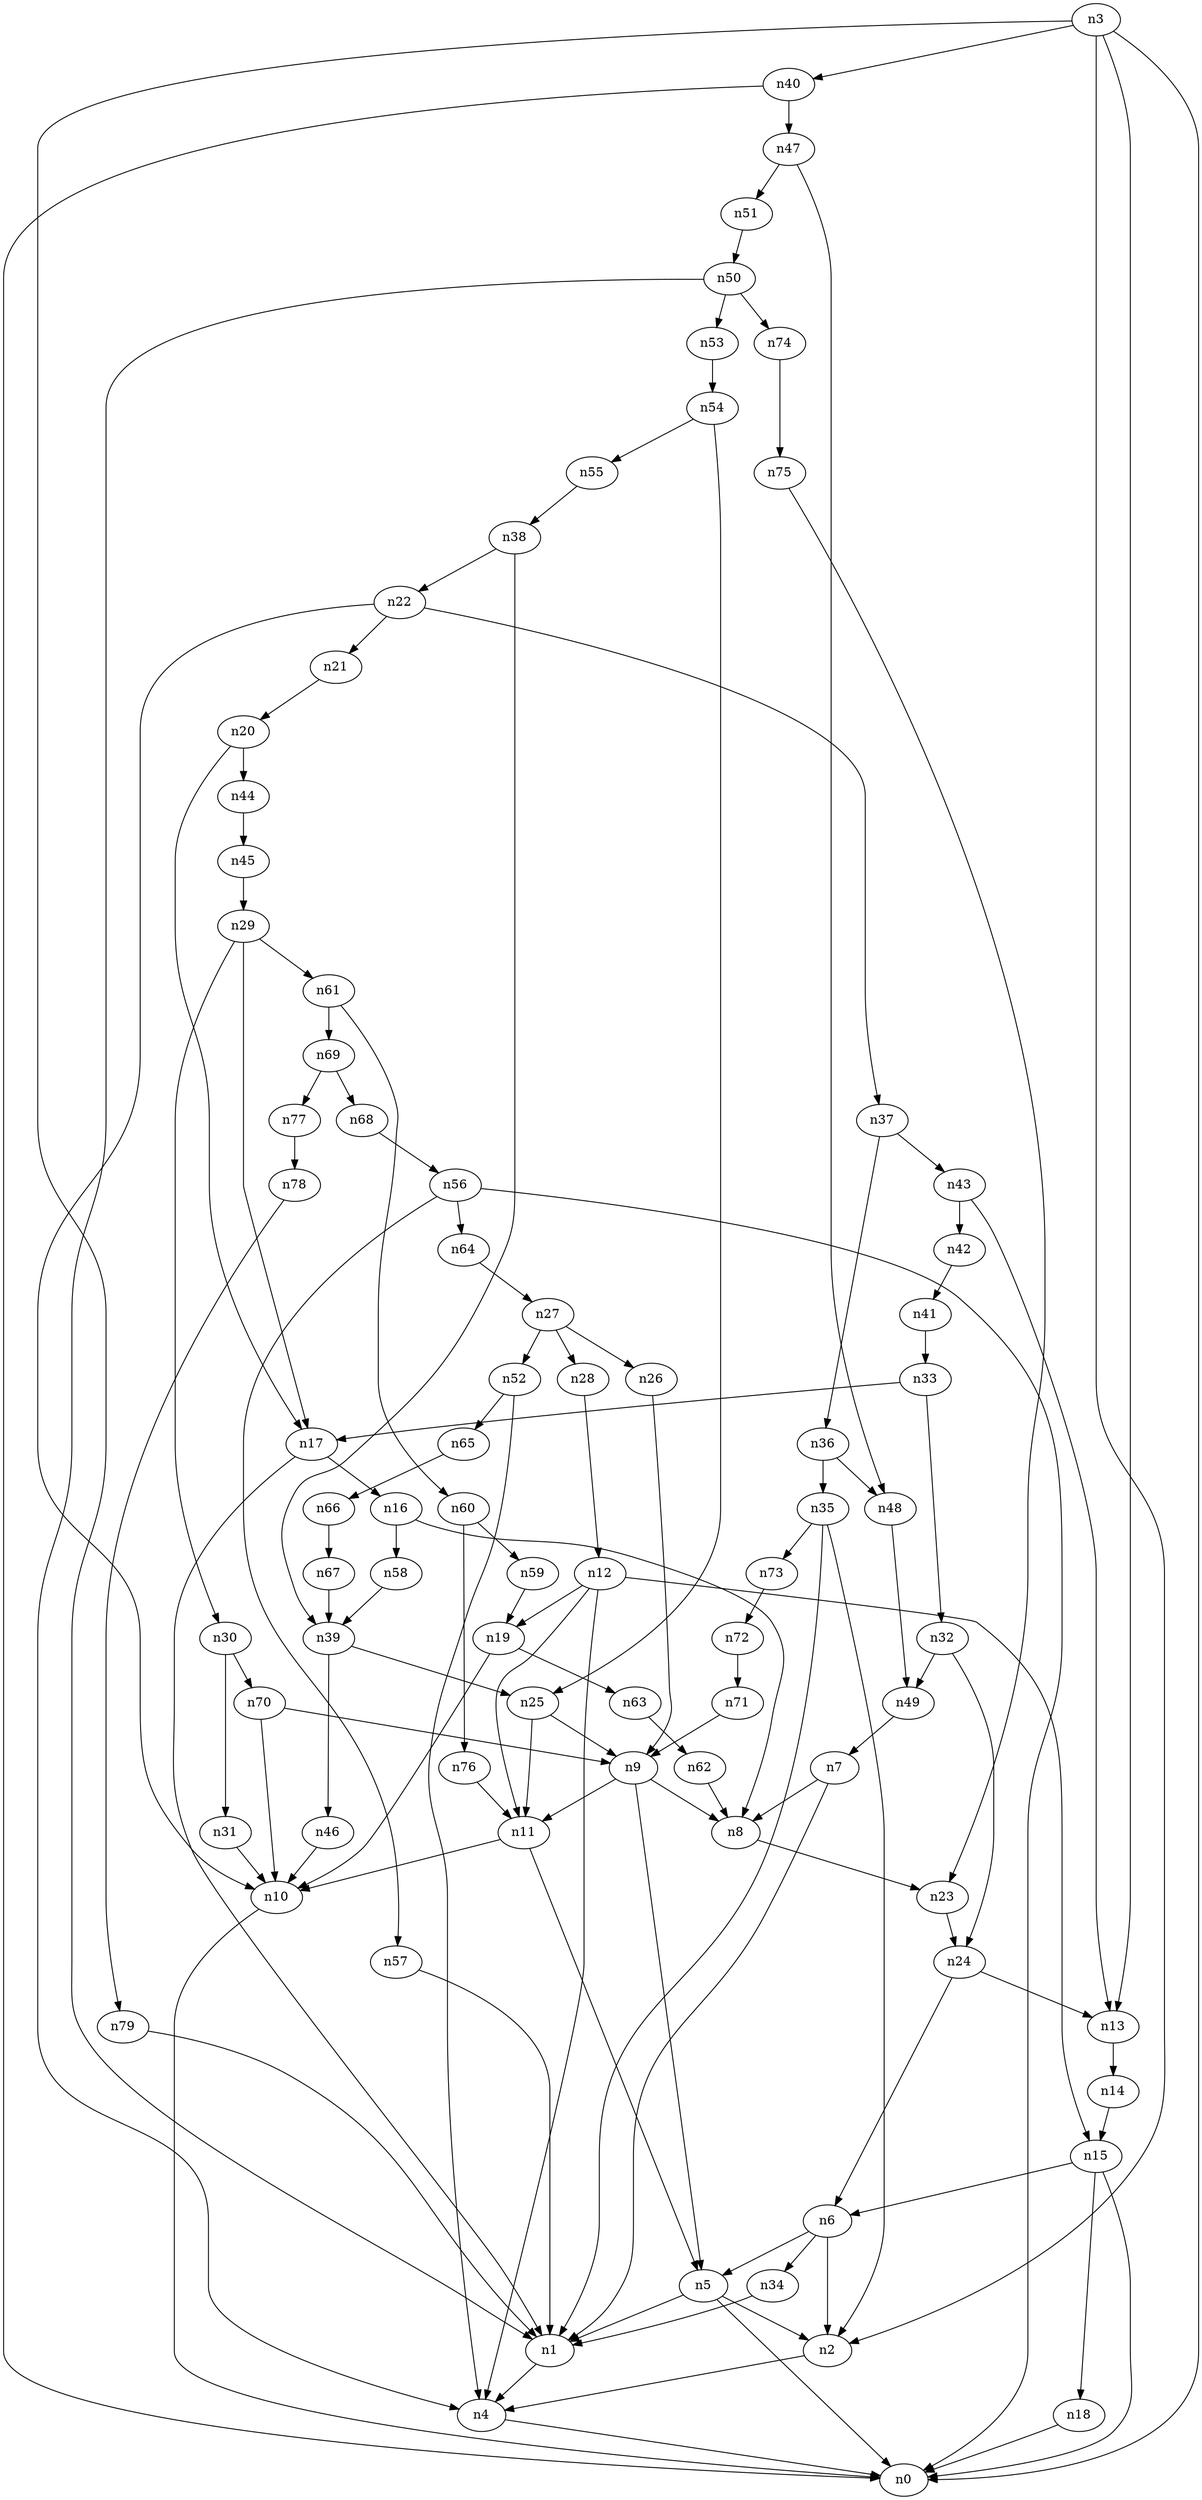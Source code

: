digraph G {
	n1 -> n4	 [_graphml_id=e4];
	n2 -> n4	 [_graphml_id=e7];
	n3 -> n0	 [_graphml_id=e0];
	n3 -> n1	 [_graphml_id=e3];
	n3 -> n2	 [_graphml_id=e6];
	n3 -> n13	 [_graphml_id=e21];
	n3 -> n40	 [_graphml_id=e63];
	n4 -> n0	 [_graphml_id=e1];
	n5 -> n0	 [_graphml_id=e2];
	n5 -> n1	 [_graphml_id=e5];
	n5 -> n2	 [_graphml_id=e8];
	n6 -> n2	 [_graphml_id=e10];
	n6 -> n5	 [_graphml_id=e9];
	n6 -> n34	 [_graphml_id=e55];
	n7 -> n1	 [_graphml_id=e11];
	n7 -> n8	 [_graphml_id=e12];
	n8 -> n23	 [_graphml_id=e37];
	n9 -> n5	 [_graphml_id=e14];
	n9 -> n8	 [_graphml_id=e13];
	n9 -> n11	 [_graphml_id=e17];
	n10 -> n0	 [_graphml_id=e15];
	n11 -> n5	 [_graphml_id=e20];
	n11 -> n10	 [_graphml_id=e16];
	n12 -> n4	 [_graphml_id=e19];
	n12 -> n11	 [_graphml_id=e18];
	n12 -> n15	 [_graphml_id=e24];
	n12 -> n19	 [_graphml_id=e31];
	n13 -> n14	 [_graphml_id=e22];
	n14 -> n15	 [_graphml_id=e23];
	n15 -> n0	 [_graphml_id=e42];
	n15 -> n6	 [_graphml_id=e32];
	n15 -> n18	 [_graphml_id=e28];
	n16 -> n8	 [_graphml_id=e25];
	n16 -> n58	 [_graphml_id=e94];
	n17 -> n1	 [_graphml_id=e27];
	n17 -> n16	 [_graphml_id=e26];
	n18 -> n0	 [_graphml_id=e29];
	n19 -> n10	 [_graphml_id=e30];
	n19 -> n63	 [_graphml_id=e102];
	n20 -> n17	 [_graphml_id=e33];
	n20 -> n44	 [_graphml_id=e70];
	n21 -> n20	 [_graphml_id=e34];
	n22 -> n10	 [_graphml_id=e36];
	n22 -> n21	 [_graphml_id=e35];
	n22 -> n37	 [_graphml_id=e59];
	n23 -> n24	 [_graphml_id=e38];
	n24 -> n6	 [_graphml_id=e39];
	n24 -> n13	 [_graphml_id=e65];
	n25 -> n9	 [_graphml_id=e40];
	n25 -> n11	 [_graphml_id=e41];
	n26 -> n9	 [_graphml_id=e43];
	n27 -> n26	 [_graphml_id=e44];
	n27 -> n28	 [_graphml_id=e45];
	n27 -> n52	 [_graphml_id=e83];
	n28 -> n12	 [_graphml_id=e46];
	n29 -> n17	 [_graphml_id=e47];
	n29 -> n30	 [_graphml_id=e48];
	n29 -> n61	 [_graphml_id=e99];
	n30 -> n31	 [_graphml_id=e49];
	n30 -> n70	 [_graphml_id=e115];
	n31 -> n10	 [_graphml_id=e50];
	n32 -> n24	 [_graphml_id=e51];
	n32 -> n49	 [_graphml_id=e79];
	n33 -> n17	 [_graphml_id=e53];
	n33 -> n32	 [_graphml_id=e52];
	n34 -> n1	 [_graphml_id=e54];
	n35 -> n1	 [_graphml_id=e56];
	n35 -> n2	 [_graphml_id=e125];
	n35 -> n73	 [_graphml_id=e119];
	n36 -> n35	 [_graphml_id=e57];
	n36 -> n48	 [_graphml_id=e85];
	n37 -> n36	 [_graphml_id=e58];
	n37 -> n43	 [_graphml_id=e75];
	n38 -> n22	 [_graphml_id=e60];
	n38 -> n39	 [_graphml_id=e61];
	n39 -> n25	 [_graphml_id=e62];
	n39 -> n46	 [_graphml_id=e73];
	n40 -> n0	 [_graphml_id=e64];
	n40 -> n47	 [_graphml_id=e76];
	n41 -> n33	 [_graphml_id=e66];
	n42 -> n41	 [_graphml_id=e67];
	n43 -> n13	 [_graphml_id=e69];
	n43 -> n42	 [_graphml_id=e68];
	n44 -> n45	 [_graphml_id=e71];
	n45 -> n29	 [_graphml_id=e72];
	n46 -> n10	 [_graphml_id=e74];
	n47 -> n48	 [_graphml_id=e77];
	n47 -> n51	 [_graphml_id=e82];
	n48 -> n49	 [_graphml_id=e78];
	n49 -> n7	 [_graphml_id=e95];
	n50 -> n4	 [_graphml_id=e80];
	n50 -> n53	 [_graphml_id=e86];
	n50 -> n74	 [_graphml_id=e120];
	n51 -> n50	 [_graphml_id=e81];
	n52 -> n4	 [_graphml_id=e84];
	n52 -> n65	 [_graphml_id=e106];
	n53 -> n54	 [_graphml_id=e87];
	n54 -> n25	 [_graphml_id=e105];
	n54 -> n55	 [_graphml_id=e88];
	n55 -> n38	 [_graphml_id=e89];
	n56 -> n0	 [_graphml_id=e90];
	n56 -> n57	 [_graphml_id=e91];
	n56 -> n64	 [_graphml_id=e104];
	n57 -> n1	 [_graphml_id=e92];
	n58 -> n39	 [_graphml_id=e93];
	n59 -> n19	 [_graphml_id=e96];
	n60 -> n59	 [_graphml_id=e97];
	n60 -> n76	 [_graphml_id=e124];
	n61 -> n60	 [_graphml_id=e98];
	n61 -> n69	 [_graphml_id=e112];
	n62 -> n8	 [_graphml_id=e100];
	n63 -> n62	 [_graphml_id=e101];
	n64 -> n27	 [_graphml_id=e103];
	n65 -> n66	 [_graphml_id=e107];
	n66 -> n67	 [_graphml_id=e108];
	n67 -> n39	 [_graphml_id=e109];
	n68 -> n56	 [_graphml_id=e110];
	n69 -> n68	 [_graphml_id=e111];
	n69 -> n77	 [_graphml_id=e126];
	n70 -> n9	 [_graphml_id=e113];
	n70 -> n10	 [_graphml_id=e114];
	n71 -> n9	 [_graphml_id=e116];
	n72 -> n71	 [_graphml_id=e117];
	n73 -> n72	 [_graphml_id=e118];
	n74 -> n75	 [_graphml_id=e121];
	n75 -> n23	 [_graphml_id=e122];
	n76 -> n11	 [_graphml_id=e123];
	n77 -> n78	 [_graphml_id=e127];
	n78 -> n79	 [_graphml_id=e128];
	n79 -> n1	 [_graphml_id=e129];
}

